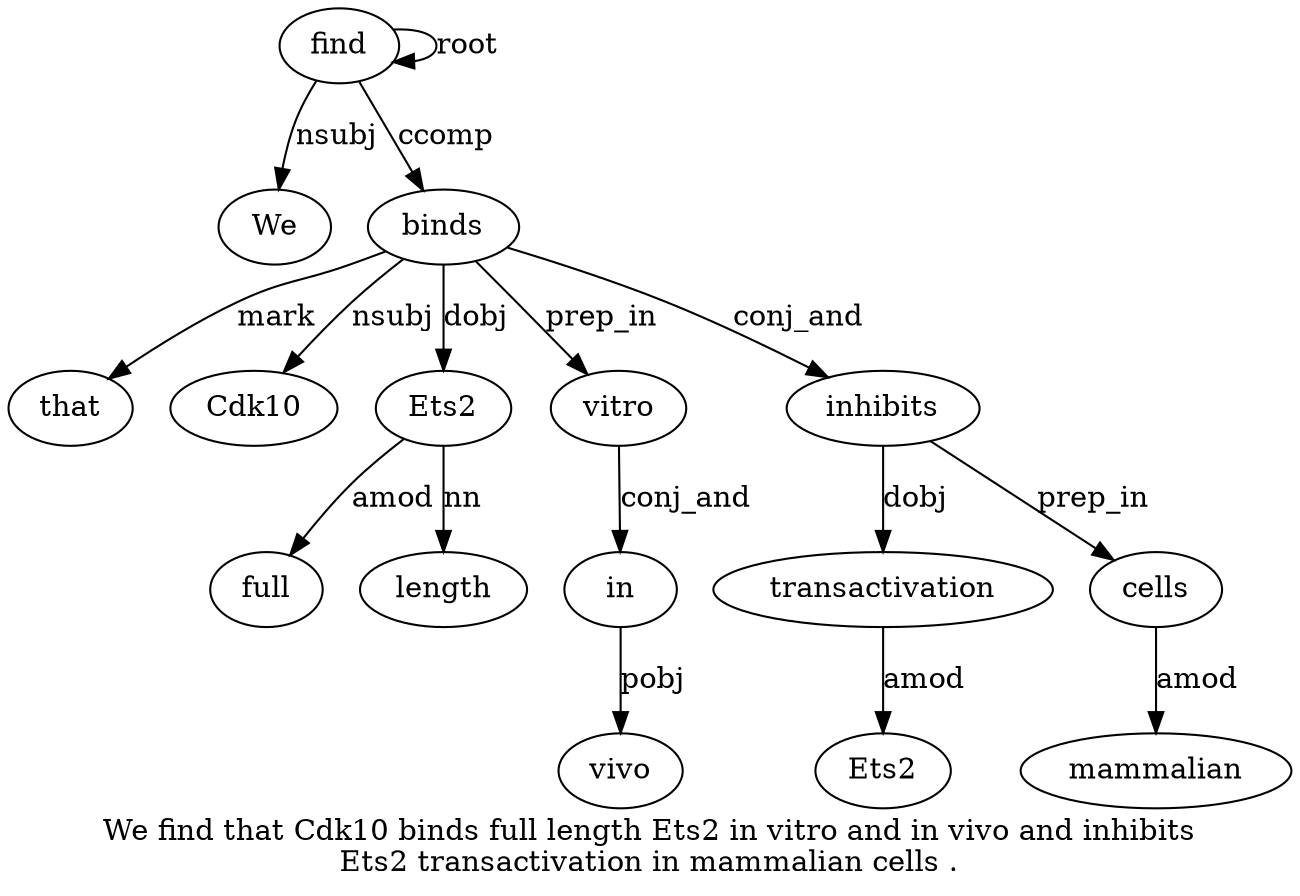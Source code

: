 digraph "We find that Cdk10 binds full length Ets2 in vitro and in vivo and inhibits Ets2 transactivation in mammalian cells ." {
label="We find that Cdk10 binds full length Ets2 in vitro and in vivo and inhibits
Ets2 transactivation in mammalian cells .";
find2 [style=filled, fillcolor=white, label=find];
We1 [style=filled, fillcolor=white, label=We];
find2 -> We1  [label=nsubj];
find2 -> find2  [label=root];
binds5 [style=filled, fillcolor=white, label=binds];
that3 [style=filled, fillcolor=white, label=that];
binds5 -> that3  [label=mark];
Cdk104 [style=filled, fillcolor=white, label=Cdk10];
binds5 -> Cdk104  [label=nsubj];
find2 -> binds5  [label=ccomp];
Ets28 [style=filled, fillcolor=white, label=Ets2];
full6 [style=filled, fillcolor=white, label=full];
Ets28 -> full6  [label=amod];
length7 [style=filled, fillcolor=white, label=length];
Ets28 -> length7  [label=nn];
binds5 -> Ets28  [label=dobj];
vitro10 [style=filled, fillcolor=white, label=vitro];
binds5 -> vitro10  [label=prep_in];
in12 [style=filled, fillcolor=white, label=in];
vitro10 -> in12  [label=conj_and];
vivo13 [style=filled, fillcolor=white, label=vivo];
in12 -> vivo13  [label=pobj];
inhibits15 [style=filled, fillcolor=white, label=inhibits];
binds5 -> inhibits15  [label=conj_and];
transactivation17 [style=filled, fillcolor=white, label=transactivation];
Ets216 [style=filled, fillcolor=white, label=Ets2];
transactivation17 -> Ets216  [label=amod];
inhibits15 -> transactivation17  [label=dobj];
cells20 [style=filled, fillcolor=white, label=cells];
mammalian19 [style=filled, fillcolor=white, label=mammalian];
cells20 -> mammalian19  [label=amod];
inhibits15 -> cells20  [label=prep_in];
}
